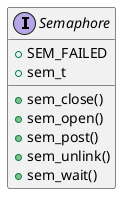 @startuml

interface Semaphore {
	+ SEM_FAILED
	+ sem_t
	+ sem_close()
	+ sem_open()
	+ sem_post()
	+ sem_unlink()
	+ sem_wait()
}

@enduml

